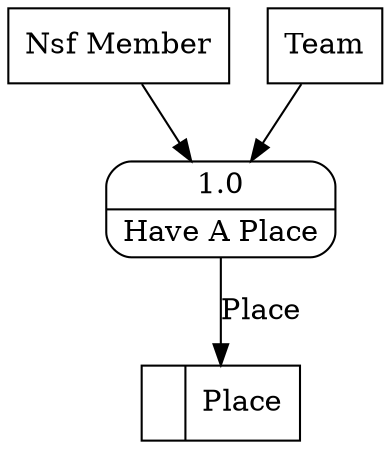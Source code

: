 digraph dfd2{ 
node[shape=record]
200 [label="<f0>  |<f1> Place " ];
201 [label="Nsf Member" shape=box];
202 [label="Team" shape=box];
203 [label="{<f0> 1.0|<f1> Have A Place }" shape=Mrecord];
201 -> 203
202 -> 203
203 -> 200 [label="Place"]
}